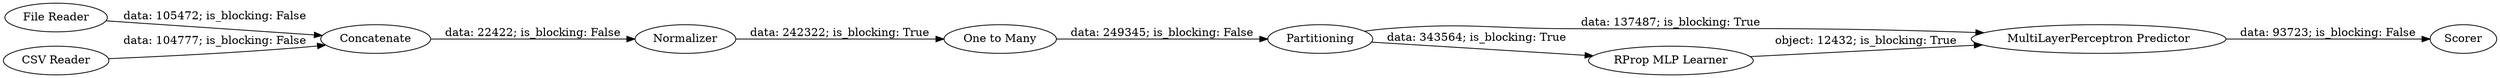 digraph {
	"-95298673562477334_14" [label="MultiLayerPerceptron Predictor"]
	"-95298673562477334_15" [label="RProp MLP Learner"]
	"-95298673562477334_13" [label=Concatenate]
	"-95298673562477334_10" [label=Partitioning]
	"-95298673562477334_12" [label="File Reader"]
	"-95298673562477334_16" [label="One to Many"]
	"-95298673562477334_6" [label=Normalizer]
	"-95298673562477334_11" [label="CSV Reader"]
	"-95298673562477334_5" [label=Scorer]
	"-95298673562477334_10" -> "-95298673562477334_14" [label="data: 137487; is_blocking: True"]
	"-95298673562477334_13" -> "-95298673562477334_6" [label="data: 22422; is_blocking: False"]
	"-95298673562477334_11" -> "-95298673562477334_13" [label="data: 104777; is_blocking: False"]
	"-95298673562477334_6" -> "-95298673562477334_16" [label="data: 242322; is_blocking: True"]
	"-95298673562477334_10" -> "-95298673562477334_15" [label="data: 343564; is_blocking: True"]
	"-95298673562477334_14" -> "-95298673562477334_5" [label="data: 93723; is_blocking: False"]
	"-95298673562477334_16" -> "-95298673562477334_10" [label="data: 249345; is_blocking: False"]
	"-95298673562477334_15" -> "-95298673562477334_14" [label="object: 12432; is_blocking: True"]
	"-95298673562477334_12" -> "-95298673562477334_13" [label="data: 105472; is_blocking: False"]
	rankdir=LR
}

